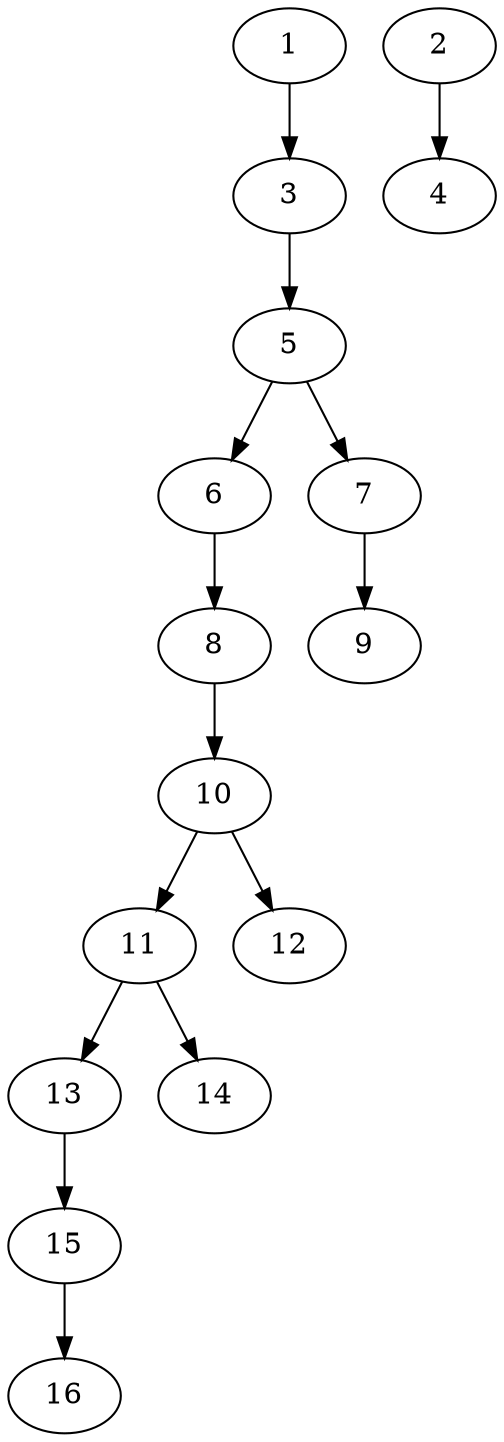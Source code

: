 // DAG (tier=1-easy, mode=data, n=16, ccr=0.340, fat=0.367, density=0.371, regular=0.632, jump=0.023, mindata=1048576, maxdata=8388608)
// DAG automatically generated by daggen at Sun Aug 24 16:33:33 2025
// /home/ermia/Project/Environments/daggen/bin/daggen --dot --ccr 0.340 --fat 0.367 --regular 0.632 --density 0.371 --jump 0.023 --mindata 1048576 --maxdata 8388608 -n 16 
digraph G {
  1 [size="538935332801740032", alpha="0.13", expect_size="269467666400870016"]
  1 -> 3 [size ="407994009387008"]
  2 [size="12065335017897198", alpha="0.06", expect_size="6032667508948599"]
  2 -> 4 [size ="190145592557568"]
  3 [size="27880830778323392", alpha="0.03", expect_size="13940415389161696"]
  3 -> 5 [size ="62336383582208"]
  4 [size="267591962816852000768", alpha="0.09", expect_size="133795981408426000384"]
  5 [size="191819567994486080", alpha="0.16", expect_size="95909783997243040"]
  5 -> 6 [size ="268354388492288"]
  5 -> 7 [size ="268354388492288"]
  6 [size="3373794822659004", alpha="0.17", expect_size="1686897411329502"]
  6 -> 8 [size ="295482215628800"]
  7 [size="10706641362319860", alpha="0.09", expect_size="5353320681159930"]
  7 -> 9 [size ="512065538097152"]
  8 [size="447935750736512448", alpha="0.15", expect_size="223967875368256224"]
  8 -> 10 [size ="506966162014208"]
  9 [size="5752658841293821", alpha="0.02", expect_size="2876329420646910"]
  10 [size="36284152513914994688", alpha="0.11", expect_size="18142076256957497344"]
  10 -> 11 [size ="87680155123712"]
  10 -> 12 [size ="87680155123712"]
  11 [size="568507253964119744", alpha="0.07", expect_size="284253626982059872"]
  11 -> 13 [size ="243345095917568"]
  11 -> 14 [size ="243345095917568"]
  12 [size="120013419151949299712", alpha="0.04", expect_size="60006709575974649856"]
  13 [size="5714768623924657", alpha="0.14", expect_size="2857384311962328"]
  13 -> 15 [size ="11248821338112"]
  14 [size="41768639006244864", alpha="0.02", expect_size="20884319503122432"]
  15 [size="157156271080865792000", alpha="0.11", expect_size="78578135540432896000"]
  15 -> 16 [size ="232975971123200"]
  16 [size="12178919152441462", alpha="0.07", expect_size="6089459576220731"]
}